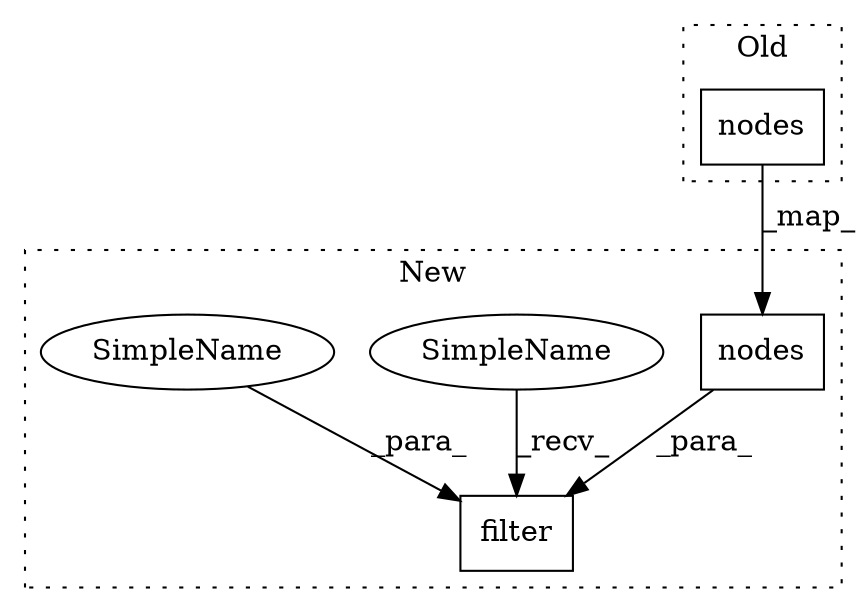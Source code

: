 digraph G {
subgraph cluster0 {
1 [label="nodes" a="32" s="5157" l="7" shape="box"];
label = "Old";
style="dotted";
}
subgraph cluster1 {
2 [label="nodes" a="32" s="4268" l="7" shape="box"];
3 [label="filter" a="32" s="4255,4290" l="7,1" shape="box"];
4 [label="SimpleName" a="42" s="4250" l="4" shape="ellipse"];
5 [label="SimpleName" a="42" s="4277" l="13" shape="ellipse"];
label = "New";
style="dotted";
}
1 -> 2 [label="_map_"];
2 -> 3 [label="_para_"];
4 -> 3 [label="_recv_"];
5 -> 3 [label="_para_"];
}